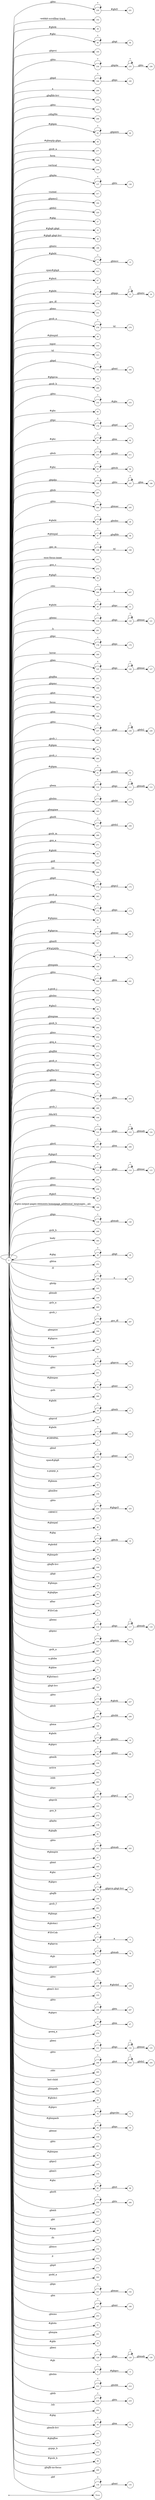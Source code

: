 digraph NFA {
  rankdir=LR;
  node [shape=circle, fontsize=10];
  __start [shape=point, label=""];
  __start -> None;
  132 [label="132"];
  177 [label="177"];
  230 [label="230"];
  102 [label="102"];
  38 [label="38"];
  89 [label="89"];
  195 [label="195"];
  234 [label="234"];
  184 [label="184"];
  299 [label="299"];
  204 [label="204"];
  223 [label="223"];
  298 [label="298"];
  63 [label="63"];
  241 [label="241"];
  58 [label="58"];
  277 [label="277"];
  287 [label="287"];
  17 [label="17"];
  127 [label="127"];
  308 [label="308"];
  316 [label="316"];
  137 [label="137"];
  317 [label="317"];
  192 [label="192"];
  220 [label="220"];
  27 [label="27"];
  35 [label="35"];
  36 [label="36"];
  114 [label="114"];
  166 [label="166"];
  14 [label="14"];
  140 [label="140"];
  313 [label="313"];
  87 [label="87"];
  22 [label="22"];
  245 [label="245"];
  276 [label="276"];
  33 [label="33"];
  123 [label="123"];
  151 [label="151"];
  278 [label="278"];
  56 [label="56"];
  310 [label="310"];
  315 [label="315"];
  182 [label="182"];
  76 [label="76"];
  288 [label="288"];
  211 [label="211"];
  232 [label="232"];
  85 [label="85"];
  236 [label="236"];
  176 [label="176"];
  91 [label="91"];
  210 [label="210"];
  93 [label="93"];
  186 [label="186"];
  207 [label="207"];
  244 [label="244"];
  25 [label="25"];
  47 [label="47"];
  107 [label="107"];
  108 [label="108"];
  115 [label="115"];
  101 [label="101"];
  273 [label="273"];
  34 [label="34"];
  296 [label="296"];
  20 [label="20"];
  235 [label="235"];
  126 [label="126"];
  119 [label="119"];
  135 [label="135"];
  291 [label="291"];
  178 [label="178"];
  309 [label="309"];
  92 [label="92"];
  125 [label="125"];
  201 [label="201"];
  189 [label="189"];
  209 [label="209"];
  261 [label="261"];
  307 [label="307"];
  146 [label="146"];
  173 [label="173"];
  237 [label="237"];
  285 [label="285"];
  75 [label="75"];
  60 [label="60"];
  280 [label="280"];
  26 [label="26"];
  61 [label="61"];
  110 [label="110"];
  168 [label="168"];
  215 [label="215"];
  64 [label="64"];
  163 [label="163"];
  257 [label="257"];
  290 [label="290"];
  271 [label="271"];
  43 [label="43"];
  265 [label="265"];
  294 [label="294"];
  174 [label="174"];
  283 [label="283"];
  172 [label="172"];
  65 [label="65"];
  79 [label="79"];
  94 [label="94"];
  147 [label="147"];
  5 [label="5"];
  159 [label="159"];
  240 [label="240"];
  302 [label="302"];
  212 [label="212"];
  86 [label="86"];
  162 [label="162"];
  284 [label="284"];
  254 [label="254"];
  275 [label="275"];
  69 [label="69"];
  170 [label="170"];
  206 [label="206"];
  247 [label="247"];
  203 [label="203"];
  62 [label="62"];
  281 [label="281"];
  202 [label="202"];
  222 [label="222"];
  262 [label="262"];
  187 [label="187"];
  9 [label="9"];
  289 [label="289"];
  104 [label="104"];
  122 [label="122"];
  120 [label="120"];
  238 [label="238"];
  13 [label="13"];
  205 [label="205"];
  37 [label="37"];
  113 [label="113"];
  175 [label="175"];
  255 [label="255"];
  256 [label="256"];
  44 [label="44"];
  67 [label="67"];
  100 [label="100"];
  139 [label="139"];
  268 [label="268"];
  305 [label="305"];
  28 [label="28"];
  252 [label="252"];
  250 [label="250"];
  106 [label="106"];
  15 [label="15"];
  145 [label="145"];
  181 [label="181"];
  149 [label="149"];
  269 [label="269"];
  286 [label="286"];
  138 [label="138"];
  214 [label="214"];
  71 [label="71"];
  164 [label="164"];
  81 [label="81"];
  306 [label="306"];
  72 [label="72"];
  221 [label="221"];
  225 [label="225"];
  50 [label="50"];
  266 [label="266"];
  16 [label="16"];
  263 [label="263"];
  21 [label="21"];
  243 [label="243"];
  133 [label="133"];
  194 [label="194"];
  12 [label="12"];
  6 [label="6"];
  53 [label="53"];
  1 [label="1"];
  169 [label="169"];
  0 [label="0"];
  109 [label="109"];
  188 [label="188"];
  233 [label="233"];
  314 [label="314"];
  301 [label="301"];
  45 [label="45"];
  216 [label="216"];
  158 [label="158"];
  224 [label="224"];
  103 [label="103"];
  46 [label="46"];
  117 [label="117"];
  24 [label="24"];
  32 [label="32"];
  39 [label="39"];
  54 [label="54"];
  130 [label="130"];
  199 [label="199"];
  279 [label="279"];
  143 [label="143"];
  185 [label="185"];
  23 [label="23"];
  59 [label="59"];
  84 [label="84"];
  304 [label="304"];
  2 [label="2"];
  116 [label="116"];
  190 [label="190"];
  267 [label="267"];
  300 [label="300"];
  129 [label="129"];
  11 [label="11"];
  124 [label="124"];
  97 [label="97"];
  144 [label="144"];
  219 [label="219"];
  226 [label="226"];
  208 [label="208"];
  148 [label="148"];
  73 [label="73"];
  18 [label="18"];
  68 [label="68"];
  156 [label="156"];
  303 [label="303"];
  293 [label="293"];
  180 [label="180"];
  191 [label="191"];
  193 [label="193"];
  272 [label="272"];
  136 [label="136"];
  82 [label="82"];
  242 [label="242"];
  249 [label="249"];
  57 [label="57"];
  165 [label="165"];
  88 [label="88"];
  227 [label="227"];
  74 [label="74"];
  198 [label="198"];
  282 [label="282"];
  55 [label="55"];
  40 [label="40"];
  112 [label="112"];
  3 [label="3"];
  77 [label="77"];
  183 [label="183"];
  4 [label="4"];
  179 [label="179"];
  7 [label="7"];
  196 [label="196"];
  19 [label="19"];
  228 [label="228"];
  155 [label="155"];
  246 [label="246"];
  66 [label="66"];
  270 [label="270"];
  131 [label="131"];
  248 [label="248"];
  90 [label="90"];
  295 [label="295"];
  311 [label="311"];
  160 [label="160"];
  42 [label="42"];
  70 [label="70"];
  52 [label="52"];
  142 [label="142"];
  229 [label="229"];
  150 [label="150"];
  251 [label="251"];
  49 [label="49"];
  197 [label="197"];
  78 [label="78"];
  154 [label="154"];
  95 [label="95"];
  259 [label="259"];
  153 [label="153"];
  217 [label="217"];
  98 [label="98"];
  105 [label="105"];
  152 [label="152"];
  231 [label="231"];
  29 [label="29"];
  312 [label="312"];
  111 [label="111"];
  297 [label="297"];
  171 [label="171"];
  264 [label="264"];
  121 [label="121"];
  48 [label="48"];
  141 [label="141"];
  167 [label="167"];
  51 [label="51"];
  253 [label="253"];
  31 [label="31"];
  41 [label="41"];
  161 [label="161"];
  96 [label="96"];
  258 [label="258"];
  10 [label="10"];
  128 [label="128"];
  8 [label="8"];
  118 [label="118"];
  213 [label="213"];
  218 [label="218"];
  292 [label="292"];
  30 [label="30"];
  260 [label="260"];
  157 [label="157"];
  83 [label="83"];
  274 [label="274"];
  80 [label="80"];
  99 [label="99"];
  239 [label="239"];
  200 [label="200"];
  134 [label="134"];
  { node [shape=doublecircle]; 1 2 4 6 7 9 10 11 13 15 17 19 21 24 26 27 29 31 33 34 35 36 37 38 39 40 41 42 43 44 45 46 48 49 51 53 54 55 56 57 58 59 60 62 64 65 67 69 71 73 75 76 78 80 81 82 83 84 85 86 87 88 90 92 94 96 97 98 99 100 101 102 103 104 105 107 109 112 115 118 121 124 127 130 133 135 136 138 140 142 143 144 145 146 147 148 149 150 151 152 153 154 155 156 157 158 159 160 161 162 163 164 165 166 168 170 171 173 175 177 179 181 183 185 188 189 191 192 193 194 195 196 197 198 199 200 201 202 203 204 206 207 209 211 212 214 216 217 219 220 221 222 223 225 227 229 231 233 236 239 241 243 245 247 250 251 252 253 254 255 256 258 260 261 263 264 265 266 267 268 269 270 271 272 273 274 275 276 277 279 280 281 282 283 284 285 287 288 289 290 291 292 293 294 295 297 298 299 300 301 302 303 304 305 306 307 308 309 310 311 312 313 314 315 316 317 }
  0 -> 0 [label="*"];
  0 -> 1 [label="#GBMPAL"];
  0 -> 2 [label="#SIvCob"];
  0 -> 3 [label="#SIvCob"];
  3 -> 3 [label="*"];
  3 -> 4 [label="a"];
  0 -> 5 [label="#WqQANb"];
  5 -> 5 [label="*"];
  5 -> 6 [label="a"];
  0 -> 7 [label="#gb"];
  0 -> 8 [label="#gb"];
  8 -> 8 [label="*"];
  8 -> 9 [label="#gbprc"];
  0 -> 10 [label="#gbb"];
  0 -> 11 [label="#gbbw"];
  0 -> 12 [label="#gbd4"];
  12 -> 12 [label="*"];
  12 -> 13 [label=".gbmc"];
  0 -> 14 [label="#gbd4"];
  14 -> 14 [label="*"];
  14 -> 15 [label=".gbmcc"];
  0 -> 16 [label="#gbd4"];
  16 -> 16 [label="*"];
  16 -> 17 [label=".gbmh"];
  0 -> 18 [label="#gbd4"];
  18 -> 18 [label="*"];
  18 -> 19 [label=".gbmtc"];
  0 -> 20 [label="#gbd4"];
  20 -> 20 [label="*"];
  20 -> 21 [label=".gbpc"];
  0 -> 22 [label="#gbd4"];
  22 -> 22 [label="*"];
  22 -> 23 [label=".gbpgs"];
  23 -> 23 [label="*"];
  23 -> 24 [label=".gbmtc"];
  0 -> 25 [label="#gbd4"];
  25 -> 25 [label="*"];
  25 -> 26 [label=".gbsbic"];
  0 -> 27 [label="#gbg"];
  0 -> 28 [label="#gbg"];
  28 -> 28 [label="*"];
  28 -> 29 [label=".gbgt"];
  0 -> 30 [label="#gbg"];
  30 -> 30 [label="*"];
  30 -> 31 [label=".gbm"];
  0 -> 32 [label="#gbg"];
  32 -> 32 [label="*"];
  32 -> 33 [label=".gbtcb"];
  0 -> 34 [label="#gbg5"];
  0 -> 35 [label="#gbg6.gbgt"];
  0 -> 36 [label="#gbg6.gbgt-hvr"];
  0 -> 37 [label="#gbgs5"];
  0 -> 38 [label="#gbi4i"];
  0 -> 39 [label="#gbi4id"];
  0 -> 40 [label="#gbi4m1"];
  0 -> 41 [label="#gbi4s"];
  0 -> 42 [label="#gbi4s1"];
  0 -> 43 [label="#gbi4t"];
  0 -> 44 [label="#gbi5"];
  0 -> 45 [label="#gbmm"];
  0 -> 46 [label="#gbmpal"];
  0 -> 47 [label="#gbmpal"];
  47 -> 47 [label="*"];
  47 -> 48 [label=".gbqfbb"];
  0 -> 49 [label="#gbmpas"];
  0 -> 50 [label="#gbmpas"];
  50 -> 50 [label="*"];
  50 -> 51 [label=".gbmt"];
  0 -> 52 [label="#gbmpasb"];
  52 -> 52 [label="*"];
  52 -> 53 [label=".gbps"];
  0 -> 54 [label="#gbmpdv"];
  0 -> 55 [label="#gbmpi"];
  0 -> 56 [label="#gbmpid"];
  0 -> 57 [label="#gbmpiw"];
  0 -> 58 [label="#gbmplp.gbps"];
  0 -> 59 [label="#gbmps"];
  0 -> 60 [label="#gbpm"];
  0 -> 61 [label="#gbpm"];
  61 -> 61 [label="*"];
  61 -> 62 [label=".gbml1"];
  0 -> 63 [label="#gbpm"];
  63 -> 63 [label="*"];
  63 -> 64 [label=".gbpmtc"];
  0 -> 65 [label="#gbpms"];
  0 -> 66 [label="#gbprc"];
  66 -> 66 [label="*"];
  66 -> 67 [label=".gbm"];
  0 -> 68 [label="#gbprc"];
  68 -> 68 [label="*"];
  68 -> 69 [label=".gbmc"];
  0 -> 70 [label="#gbprc"];
  70 -> 70 [label="*"];
  70 -> 71 [label=".gbprcbc"];
  0 -> 72 [label="#gbprc"];
  72 -> 72 [label="*"];
  72 -> 73 [label=".gbprcx"];
  0 -> 74 [label="#gbprc"];
  74 -> 74 [label="*"];
  74 -> 75 [label=".gbprcx.gbgt-hvr"];
  0 -> 76 [label="#gbprca"];
  0 -> 77 [label="#gbprca"];
  77 -> 77 [label="*"];
  77 -> 78 [label=".gbmab"];
  0 -> 79 [label="#gbprca"];
  79 -> 79 [label="*"];
  79 -> 80 [label=".gbmac"];
  0 -> 81 [label="#gbprcs"];
  0 -> 82 [label="#gbqfb"];
  0 -> 83 [label="#gbqfbw"];
  0 -> 84 [label="#gbqfqw"];
  0 -> 85 [label="#gbs"];
  0 -> 86 [label="#gbx3"];
  0 -> 87 [label="#gbx4"];
  0 -> 88 [label="#gbz"];
  0 -> 89 [label="#gbz"];
  89 -> 89 [label="*"];
  89 -> 90 [label=".gbgt"];
  0 -> 91 [label="#gbz"];
  91 -> 91 [label="*"];
  91 -> 92 [label=".gbm"];
  0 -> 93 [label="#gbz"];
  93 -> 93 [label="*"];
  93 -> 94 [label=".gbtcb"];
  0 -> 95 [label="#gbz"];
  95 -> 95 [label="*"];
  95 -> 96 [label=".gbzt"];
  0 -> 97 [label="#gbztms1"];
  0 -> 98 [label="#gog"];
  0 -> 99 [label="#gssb_b"];
  0 -> 100 [label="#gws-output-pages-elements-homepage_additional_languages__als"];
  0 -> 101 [label="-moz-focus-inner"];
  0 -> 102 [label="-webkit-scrollbar-track"];
  0 -> 103 [label=".GBMCC"];
  0 -> 104 [label=".H6sW5"];
  0 -> 105 [label=".ds"];
  0 -> 106 [label=".fl"];
  106 -> 106 [label="*"];
  106 -> 107 [label="a"];
  0 -> 108 [label=".gac_m"];
  108 -> 108 [label="*"];
  108 -> 109 [label="td"];
  0 -> 110 [label=".gbem"];
  110 -> 110 [label="*"];
  110 -> 111 [label=".gbgs"];
  111 -> 111 [label="*"];
  111 -> 112 [label=".gbmab"];
  0 -> 113 [label=".gbem"];
  113 -> 113 [label="*"];
  113 -> 114 [label=".gbgs"];
  114 -> 114 [label="*"];
  114 -> 115 [label=".gbmac"];
  0 -> 116 [label=".gbemi"];
  116 -> 116 [label="*"];
  116 -> 117 [label=".gbgs"];
  117 -> 117 [label="*"];
  117 -> 118 [label=".gbmab"];
  0 -> 119 [label=".gbemi"];
  119 -> 119 [label="*"];
  119 -> 120 [label=".gbgs"];
  120 -> 120 [label="*"];
  120 -> 121 [label=".gbmac"];
  0 -> 122 [label=".gbes"];
  122 -> 122 [label="*"];
  122 -> 123 [label=".gbgs"];
  123 -> 123 [label="*"];
  123 -> 124 [label=".gbmab"];
  0 -> 125 [label=".gbes"];
  125 -> 125 [label="*"];
  125 -> 126 [label=".gbgs"];
  126 -> 126 [label="*"];
  126 -> 127 [label=".gbmac"];
  0 -> 128 [label=".gbesi"];
  128 -> 128 [label="*"];
  128 -> 129 [label=".gbgs"];
  129 -> 129 [label="*"];
  129 -> 130 [label=".gbmab"];
  0 -> 131 [label=".gbesi"];
  131 -> 131 [label="*"];
  131 -> 132 [label=".gbgs"];
  132 -> 132 [label="*"];
  132 -> 133 [label=".gbmac"];
  0 -> 134 [label=".gbf"];
  134 -> 134 [label="*"];
  134 -> 135 [label=".gbmt"];
  0 -> 136 [label=".gbg4a"];
  0 -> 137 [label=".gbg4a"];
  137 -> 137 [label="*"];
  137 -> 138 [label=".gbts"];
  0 -> 139 [label=".gbgs"];
  139 -> 139 [label="*"];
  139 -> 140 [label=".gbmab"];
  0 -> 141 [label=".gbgs"];
  141 -> 141 [label="*"];
  141 -> 142 [label=".gbmac"];
  0 -> 143 [label=".gbgt"];
  0 -> 144 [label=".gbgt-hvr"];
  0 -> 145 [label=".gbi4p"];
  0 -> 146 [label=".gbm"];
  0 -> 147 [label=".gbm0l"];
  0 -> 148 [label=".gbma"];
  0 -> 149 [label=".gbmab"];
  0 -> 150 [label=".gbmac"];
  0 -> 151 [label=".gbmc"];
  0 -> 152 [label=".gbmcc"];
  0 -> 153 [label=".gbmh"];
  0 -> 154 [label=".gbml1"];
  0 -> 155 [label=".gbml1-hvr"];
  0 -> 156 [label=".gbmlb"];
  0 -> 157 [label=".gbmlb-hvr"];
  0 -> 158 [label=".gbmlbw"];
  0 -> 159 [label=".gbmpala"];
  0 -> 160 [label=".gbmpalb"];
  0 -> 161 [label=".gbmpia"];
  0 -> 162 [label=".gbmpiaa"];
  0 -> 163 [label=".gbmpiaw"];
  0 -> 164 [label=".gbmpnw"];
  0 -> 165 [label=".gbmt"];
  0 -> 166 [label=".gbmtc"];
  0 -> 167 [label=".gbn"];
  167 -> 167 [label="*"];
  167 -> 168 [label=".gbmt"];
  0 -> 169 [label=".gbnd"];
  169 -> 169 [label="*"];
  169 -> 170 [label=".gbmt"];
  0 -> 171 [label=".gbp0"];
  0 -> 172 [label=".gbp0"];
  172 -> 172 [label="*"];
  172 -> 173 [label=".gbps"];
  0 -> 174 [label=".gbp0"];
  174 -> 174 [label="*"];
  174 -> 175 [label=".gbps2"];
  0 -> 176 [label=".gbpc"];
  176 -> 176 [label="*"];
  176 -> 177 [label=".gbpd"];
  0 -> 178 [label=".gbpc"];
  178 -> 178 [label="*"];
  178 -> 179 [label=".gbps"];
  0 -> 180 [label=".gbpc"];
  180 -> 180 [label="*"];
  180 -> 181 [label=".gbps2"];
  0 -> 182 [label=".gbpd"];
  182 -> 182 [label="*"];
  182 -> 183 [label=".gbmt"];
  0 -> 184 [label=".gbpd"];
  184 -> 184 [label="*"];
  184 -> 185 [label=".gbps"];
  0 -> 186 [label=".gbpdjs"];
  186 -> 186 [label="*"];
  186 -> 187 [label=".gbto"];
  187 -> 187 [label="*"];
  187 -> 188 [label=".gbm"];
  0 -> 189 [label=".gbpmc"];
  0 -> 190 [label=".gbpmc"];
  190 -> 190 [label="*"];
  190 -> 191 [label=".gbpmtc"];
  0 -> 192 [label=".gbpms2"];
  0 -> 193 [label=".gbprcb"];
  0 -> 194 [label=".gbprcd"];
  0 -> 195 [label=".gbprci"];
  0 -> 196 [label=".gbprct"];
  0 -> 197 [label=".gbps2"];
  0 -> 198 [label=".gbqfb"];
  0 -> 199 [label=".gbqfb-hvr"];
  0 -> 200 [label=".gbqfb-no-focus"];
  0 -> 201 [label=".gbqfba"];
  0 -> 202 [label=".gbqfba-hvr"];
  0 -> 203 [label=".gbqfbb"];
  0 -> 204 [label=".gbqfbb-hvr"];
  0 -> 205 [label=".gbrtl"];
  205 -> 205 [label="*"];
  205 -> 206 [label=".gbm"];
  0 -> 207 [label=".gbsb"];
  0 -> 208 [label=".gbsb"];
  208 -> 208 [label="*"];
  208 -> 209 [label=".gbsbb"];
  0 -> 210 [label=".gbsb"];
  210 -> 210 [label="*"];
  210 -> 211 [label=".gbsbt"];
  0 -> 212 [label=".gbsbic"];
  0 -> 213 [label=".gbsbis"];
  213 -> 213 [label="*"];
  213 -> 214 [label=".gbsbb"];
  0 -> 215 [label=".gbsbis"];
  215 -> 215 [label="*"];
  215 -> 216 [label=".gbsbt"];
  0 -> 217 [label=".gbt"];
  0 -> 218 [label=".gbtb"];
  218 -> 218 [label="*"];
  218 -> 219 [label=".gbts"];
  0 -> 220 [label=".gbtb2"];
  0 -> 221 [label=".gbtc"];
  0 -> 222 [label=".gbtcb"];
  0 -> 223 [label=".gbto"];
  0 -> 224 [label=".gbto"];
  224 -> 224 [label="*"];
  224 -> 225 [label="#gbgs5"];
  0 -> 226 [label=".gbto"];
  226 -> 226 [label="*"];
  226 -> 227 [label="#gbi4i"];
  0 -> 228 [label=".gbto"];
  228 -> 228 [label="*"];
  228 -> 229 [label="#gbi4id"];
  0 -> 230 [label=".gbto"];
  230 -> 230 [label="*"];
  230 -> 231 [label="#gbi5"];
  0 -> 232 [label=".gbto"];
  232 -> 232 [label="*"];
  232 -> 233 [label="#gbs"];
  0 -> 234 [label=".gbto"];
  234 -> 234 [label="*"];
  234 -> 235 [label=".gbg4a"];
  235 -> 235 [label="*"];
  235 -> 236 [label=".gbts"];
  0 -> 237 [label=".gbto"];
  237 -> 237 [label="*"];
  237 -> 238 [label=".gbgt"];
  238 -> 238 [label="*"];
  238 -> 239 [label=".gbtb2"];
  0 -> 240 [label=".gbto"];
  240 -> 240 [label="*"];
  240 -> 241 [label=".gbm"];
  0 -> 242 [label=".gbto"];
  242 -> 242 [label="*"];
  242 -> 243 [label=".gbmab"];
  0 -> 244 [label=".gbto"];
  244 -> 244 [label="*"];
  244 -> 245 [label=".gbmac"];
  0 -> 246 [label=".gbto"];
  246 -> 246 [label="*"];
  246 -> 247 [label=".gbts"];
  0 -> 248 [label=".gbto"];
  248 -> 248 [label="*"];
  248 -> 249 [label=".gbzt"];
  249 -> 249 [label="*"];
  249 -> 250 [label=".gbtb2"];
  0 -> 251 [label=".gbts"];
  0 -> 252 [label=".gbtsa"];
  0 -> 253 [label=".gbxms"];
  0 -> 254 [label=".gbxo"];
  0 -> 255 [label=".gbxv"];
  0 -> 256 [label=".gbxx"];
  0 -> 257 [label=".gbz0l"];
  257 -> 257 [label="*"];
  257 -> 258 [label=".gbtb2"];
  0 -> 259 [label=".gbz0l"];
  259 -> 259 [label="*"];
  259 -> 260 [label=".gbts"];
  0 -> 261 [label=".gbzt"];
  0 -> 262 [label=".gbzt"];
  262 -> 262 [label="*"];
  262 -> 263 [label=".gbts"];
  0 -> 264 [label=".gsdd_a"];
  0 -> 265 [label=".gsfi"];
  0 -> 266 [label=".gsfs"];
  0 -> 267 [label=".gsib_a"];
  0 -> 268 [label=".gsib_b"];
  0 -> 269 [label=".gsls_a"];
  0 -> 270 [label=".gsmq_a"];
  0 -> 271 [label=".gsn_a"];
  0 -> 272 [label=".gsn_b"];
  0 -> 273 [label=".gsn_c"];
  0 -> 274 [label=".gspqs_b"];
  0 -> 275 [label=".gsq_a"];
  0 -> 276 [label=".gss_ifl"];
  0 -> 277 [label=".gssb_a"];
  0 -> 278 [label=".gssb_a"];
  278 -> 278 [label="*"];
  278 -> 279 [label="td"];
  0 -> 280 [label=".gssb_c"];
  0 -> 281 [label=".gssb_e"];
  0 -> 282 [label=".gssb_f"];
  0 -> 283 [label=".gssb_g"];
  0 -> 284 [label=".gssb_h"];
  0 -> 285 [label=".gssb_i"];
  0 -> 286 [label=".gssb_i"];
  286 -> 286 [label="*"];
  286 -> 287 [label=".gss_ifl"];
  0 -> 288 [label=".gssb_k"];
  0 -> 289 [label=".gssb_l"];
  0 -> 290 [label=".gssb_m"];
  0 -> 291 [label=".h"];
  0 -> 292 [label=".lsb"];
  0 -> 293 [label=".lsbb"];
  0 -> 294 [label=".lst"];
  0 -> 295 [label=".sblc"];
  0 -> 296 [label=".sblc"];
  296 -> 296 [label="*"];
  296 -> 297 [label="a"];
  0 -> 298 [label=".z4hgWe"];
  0 -> 299 [label="a"];
  0 -> 300 [label="a.gbiba"];
  0 -> 301 [label="a.gspqs_a"];
  0 -> 302 [label="a.gssb_j"];
  0 -> 303 [label="active"];
  0 -> 304 [label="after"];
  0 -> 305 [label="body"];
  0 -> 306 [label="em"];
  0 -> 307 [label="focus"];
  0 -> 308 [label="form"];
  0 -> 309 [label="hover"];
  0 -> 310 [label="input"];
  0 -> 311 [label="last-child"];
  0 -> 312 [label="p"];
  0 -> 313 [label="span#gbg4"];
  0 -> 314 [label="span#gbg6"];
  0 -> 315 [label="td"];
  0 -> 316 [label="vertical"];
  0 -> 317 [label="visited"];
}
